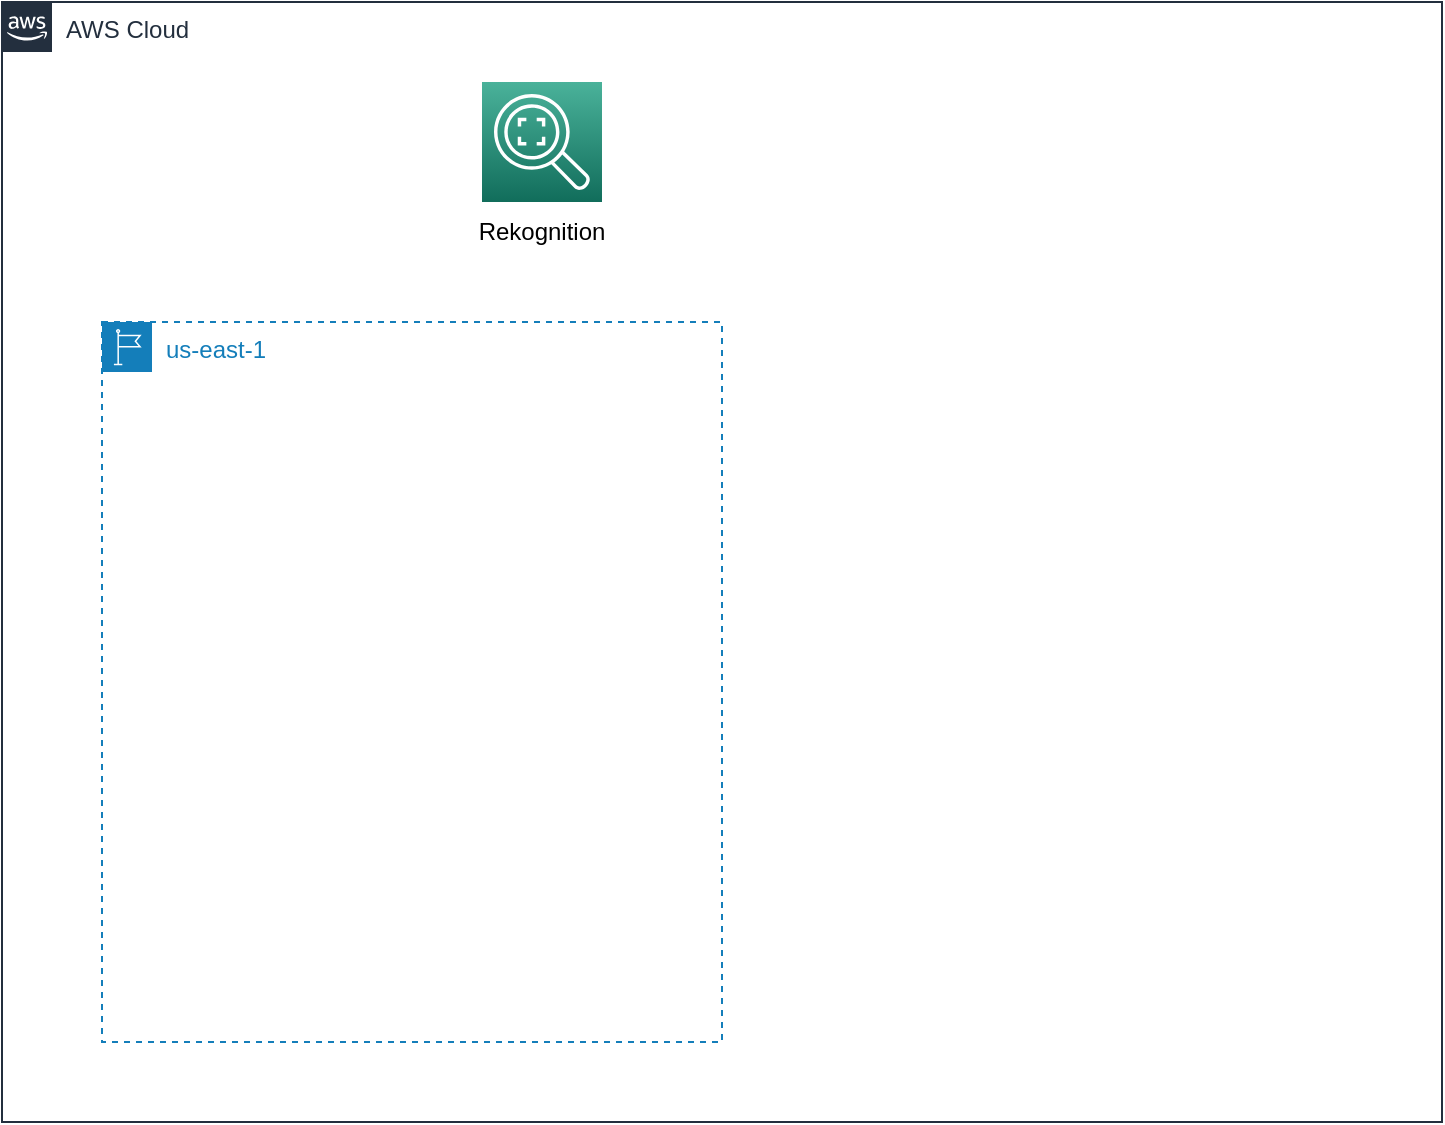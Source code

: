 <mxfile version="16.6.2" type="github">
  <diagram id="D6Ej_58CDdtkdJSTG5ID" name="Page-1">
    <mxGraphModel dx="1422" dy="798" grid="1" gridSize="10" guides="1" tooltips="1" connect="1" arrows="1" fold="1" page="1" pageScale="1" pageWidth="850" pageHeight="1100" math="0" shadow="0">
      <root>
        <mxCell id="0" />
        <mxCell id="1" parent="0" />
        <mxCell id="9D3UHXK_NCZI3UUnHSRr-1" value="AWS Cloud" style="points=[[0,0],[0.25,0],[0.5,0],[0.75,0],[1,0],[1,0.25],[1,0.5],[1,0.75],[1,1],[0.75,1],[0.5,1],[0.25,1],[0,1],[0,0.75],[0,0.5],[0,0.25]];outlineConnect=0;gradientColor=none;html=1;whiteSpace=wrap;fontSize=12;fontStyle=0;container=1;pointerEvents=0;collapsible=0;recursiveResize=0;shape=mxgraph.aws4.group;grIcon=mxgraph.aws4.group_aws_cloud_alt;strokeColor=#232F3E;fillColor=none;verticalAlign=top;align=left;spacingLeft=30;fontColor=#232F3E;dashed=0;" parent="1" vertex="1">
          <mxGeometry x="40" y="40" width="720" height="560" as="geometry" />
        </mxCell>
        <mxCell id="9D3UHXK_NCZI3UUnHSRr-10" value="us-east-1&lt;br&gt;" style="points=[[0,0],[0.25,0],[0.5,0],[0.75,0],[1,0],[1,0.25],[1,0.5],[1,0.75],[1,1],[0.75,1],[0.5,1],[0.25,1],[0,1],[0,0.75],[0,0.5],[0,0.25]];outlineConnect=0;gradientColor=none;html=1;whiteSpace=wrap;fontSize=12;fontStyle=0;container=1;pointerEvents=0;collapsible=0;recursiveResize=0;shape=mxgraph.aws4.group;grIcon=mxgraph.aws4.group_region;strokeColor=#147EBA;fillColor=none;verticalAlign=top;align=left;spacingLeft=30;fontColor=#147EBA;dashed=1;" parent="9D3UHXK_NCZI3UUnHSRr-1" vertex="1">
          <mxGeometry x="50" y="160" width="310" height="360" as="geometry" />
        </mxCell>
        <mxCell id="gIWkXZgnz7fyzugyCvon-2" value="" style="group" parent="9D3UHXK_NCZI3UUnHSRr-1" vertex="1" connectable="0">
          <mxGeometry x="240" y="40" width="60" height="90" as="geometry" />
        </mxCell>
        <mxCell id="9D3UHXK_NCZI3UUnHSRr-9" value="" style="sketch=0;points=[[0,0,0],[0.25,0,0],[0.5,0,0],[0.75,0,0],[1,0,0],[0,1,0],[0.25,1,0],[0.5,1,0],[0.75,1,0],[1,1,0],[0,0.25,0],[0,0.5,0],[0,0.75,0],[1,0.25,0],[1,0.5,0],[1,0.75,0]];outlineConnect=0;fontColor=#232F3E;gradientColor=#4AB29A;gradientDirection=north;fillColor=#116D5B;strokeColor=#ffffff;dashed=0;verticalLabelPosition=bottom;verticalAlign=top;align=center;html=1;fontSize=12;fontStyle=0;aspect=fixed;shape=mxgraph.aws4.resourceIcon;resIcon=mxgraph.aws4.rekognition_2;" parent="gIWkXZgnz7fyzugyCvon-2" vertex="1">
          <mxGeometry width="60" height="60" as="geometry" />
        </mxCell>
        <mxCell id="gIWkXZgnz7fyzugyCvon-1" value="Rekognition" style="text;html=1;strokeColor=none;fillColor=none;align=center;verticalAlign=middle;whiteSpace=wrap;rounded=0;" parent="gIWkXZgnz7fyzugyCvon-2" vertex="1">
          <mxGeometry y="60" width="60" height="30" as="geometry" />
        </mxCell>
      </root>
    </mxGraphModel>
  </diagram>
</mxfile>
